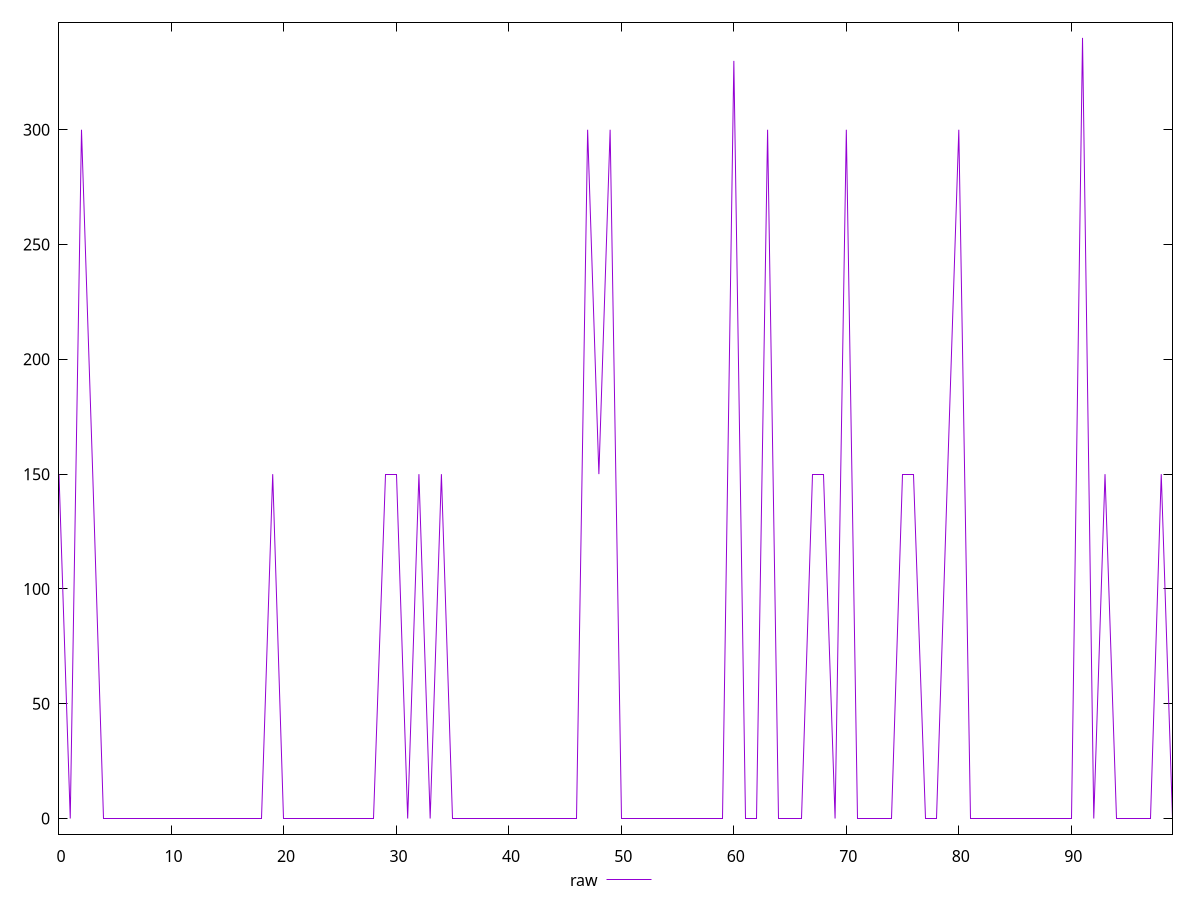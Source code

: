 reset

$raw <<EOF
0 150
1 0
2 300
3 150
4 0
5 0
6 0
7 0
8 0
9 0
10 0
11 0
12 0
13 0
14 0
15 0
16 0
17 0
18 0
19 150
20 0
21 0
22 0
23 0
24 0
25 0
26 0
27 0
28 0
29 150
30 150
31 0
32 150
33 0
34 150
35 0
36 0
37 0
38 0
39 0
40 0
41 0
42 0
43 0
44 0
45 0
46 0
47 300
48 150
49 300
50 0
51 0
52 0
53 0
54 0
55 0
56 0
57 0
58 0
59 0
60 330
61 0
62 0
63 300
64 0
65 0
66 0
67 150
68 150
69 0
70 300
71 0
72 0
73 0
74 0
75 150
76 150
77 0
78 0
79 150
80 300
81 0
82 0
83 0
84 0
85 0
86 0
87 0
88 0
89 0
90 0
91 340
92 0
93 150
94 0
95 0
96 0
97 0
98 150
99 0
EOF

set key outside below
set xrange [0:99]
set yrange [-6.8:346.8]
set trange [-6.8:346.8]
set terminal svg size 640, 500 enhanced background rgb 'white'
set output "reports/report_00030_2021-02-24T20-42-31.540Z/unminified-javascript/samples/music/raw/values.svg"

plot $raw title "raw" with line

reset
